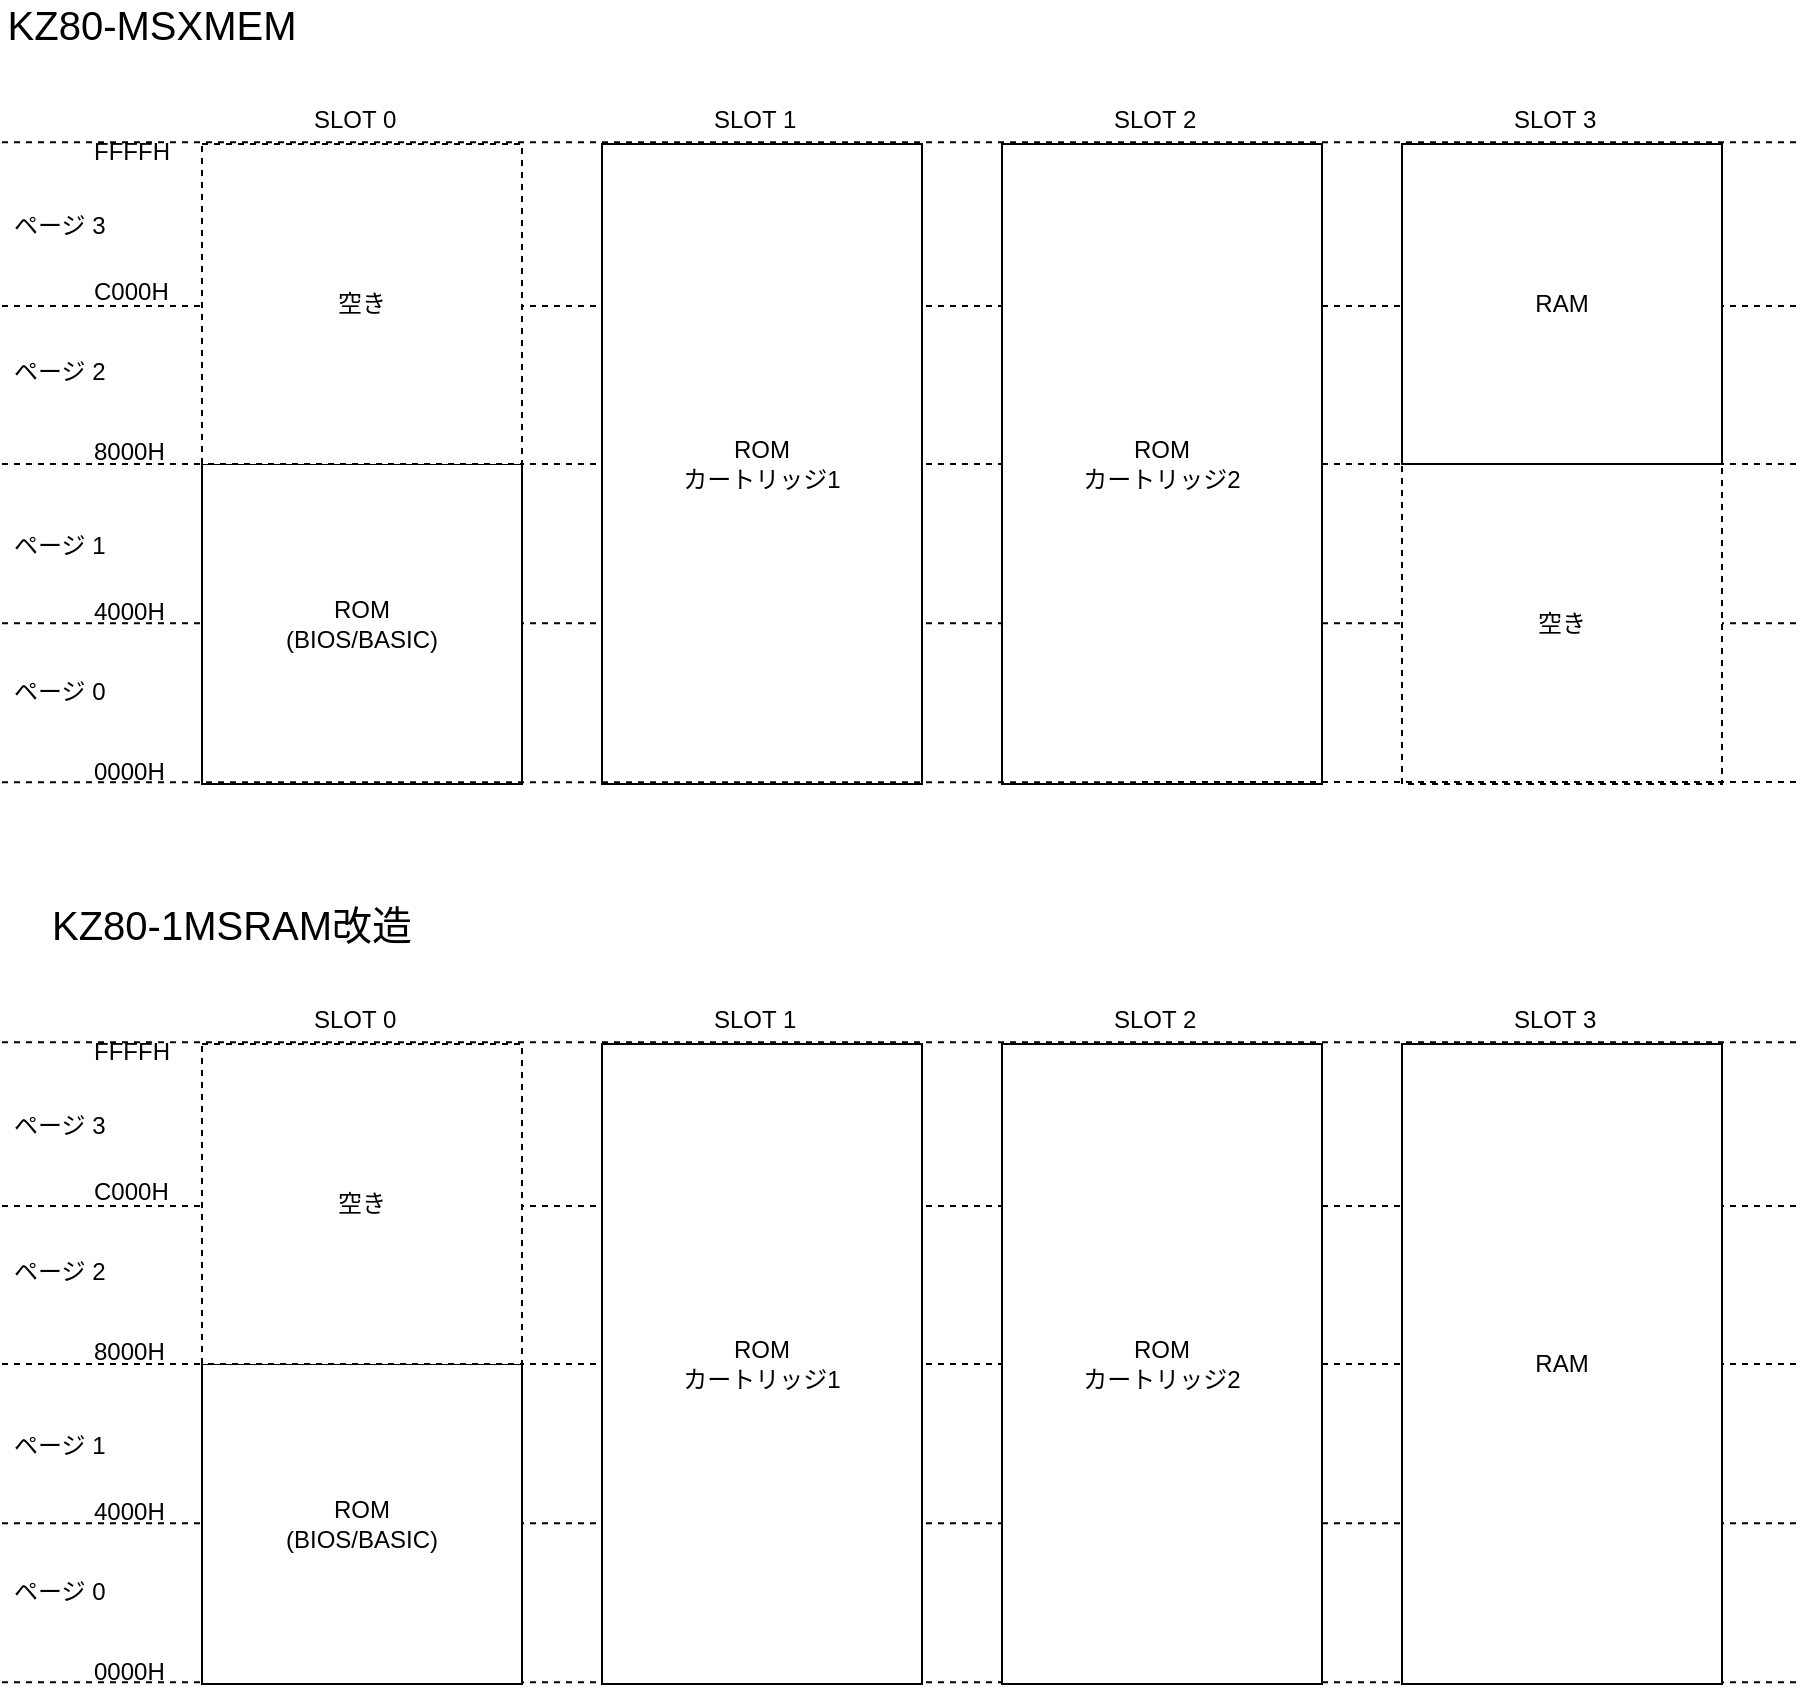 <mxfile version="14.6.13" type="device"><diagram id="PxelEw0SwmVIcP1dKKk-" name="ページ1"><mxGraphModel dx="1141" dy="778" grid="1" gridSize="10" guides="1" tooltips="1" connect="1" arrows="1" fold="1" page="1" pageScale="1" pageWidth="827" pageHeight="1169" math="0" shadow="0"><root><mxCell id="0"/><mxCell id="1" parent="0"/><mxCell id="4TON3d-EJ5jTJHoyhZop-21" value="" style="endArrow=none;dashed=1;html=1;" parent="1" edge="1"><mxGeometry width="50" height="50" relative="1" as="geometry"><mxPoint x="60" y="281" as="sourcePoint"/><mxPoint x="960" y="281" as="targetPoint"/></mxGeometry></mxCell><mxCell id="4TON3d-EJ5jTJHoyhZop-22" value="" style="endArrow=none;dashed=1;html=1;" parent="1" edge="1"><mxGeometry width="50" height="50" relative="1" as="geometry"><mxPoint x="60" y="199.17" as="sourcePoint"/><mxPoint x="960" y="199.17" as="targetPoint"/></mxGeometry></mxCell><mxCell id="4TON3d-EJ5jTJHoyhZop-23" value="" style="endArrow=none;dashed=1;html=1;" parent="1" edge="1"><mxGeometry width="50" height="50" relative="1" as="geometry"><mxPoint x="60" y="360.0" as="sourcePoint"/><mxPoint x="960" y="360.0" as="targetPoint"/></mxGeometry></mxCell><mxCell id="4TON3d-EJ5jTJHoyhZop-24" value="" style="endArrow=none;dashed=1;html=1;" parent="1" edge="1"><mxGeometry width="50" height="50" relative="1" as="geometry"><mxPoint x="60" y="439.58" as="sourcePoint"/><mxPoint x="960" y="439.58" as="targetPoint"/></mxGeometry></mxCell><mxCell id="4TON3d-EJ5jTJHoyhZop-2" value="ROM&lt;br&gt;(BIOS/BASIC)" style="rounded=0;whiteSpace=wrap;html=1;" parent="1" vertex="1"><mxGeometry x="160" y="360" width="160" height="160" as="geometry"/></mxCell><mxCell id="4TON3d-EJ5jTJHoyhZop-5" value="ROM&lt;br&gt;カートリッジ1" style="rounded=0;whiteSpace=wrap;html=1;" parent="1" vertex="1"><mxGeometry x="360" y="200" width="160" height="320" as="geometry"/></mxCell><mxCell id="4TON3d-EJ5jTJHoyhZop-6" value="ROM&lt;br&gt;カートリッジ2" style="rounded=0;whiteSpace=wrap;html=1;" parent="1" vertex="1"><mxGeometry x="560" y="200" width="160" height="320" as="geometry"/></mxCell><mxCell id="4TON3d-EJ5jTJHoyhZop-7" value="空き" style="rounded=0;whiteSpace=wrap;html=1;dashed=1;" parent="1" vertex="1"><mxGeometry x="760" y="360" width="160" height="160" as="geometry"/></mxCell><mxCell id="4TON3d-EJ5jTJHoyhZop-8" value="SLOT 0" style="text;strokeColor=none;fillColor=none;align=left;verticalAlign=top;spacingLeft=4;spacingRight=4;overflow=hidden;rotatable=0;points=[[0,0.5],[1,0.5]];portConstraint=eastwest;dashed=1;" parent="1" vertex="1"><mxGeometry x="210" y="174" width="60" height="26" as="geometry"/></mxCell><mxCell id="4TON3d-EJ5jTJHoyhZop-9" value="SLOT 1" style="text;strokeColor=none;fillColor=none;align=left;verticalAlign=top;spacingLeft=4;spacingRight=4;overflow=hidden;rotatable=0;points=[[0,0.5],[1,0.5]];portConstraint=eastwest;dashed=1;" parent="1" vertex="1"><mxGeometry x="410" y="174" width="60" height="26" as="geometry"/></mxCell><mxCell id="4TON3d-EJ5jTJHoyhZop-10" value="SLOT 2" style="text;strokeColor=none;fillColor=none;align=left;verticalAlign=top;spacingLeft=4;spacingRight=4;overflow=hidden;rotatable=0;points=[[0,0.5],[1,0.5]];portConstraint=eastwest;dashed=1;" parent="1" vertex="1"><mxGeometry x="610" y="174" width="60" height="26" as="geometry"/></mxCell><mxCell id="4TON3d-EJ5jTJHoyhZop-11" value="SLOT 3" style="text;strokeColor=none;fillColor=none;align=left;verticalAlign=top;spacingLeft=4;spacingRight=4;overflow=hidden;rotatable=0;points=[[0,0.5],[1,0.5]];portConstraint=eastwest;dashed=1;" parent="1" vertex="1"><mxGeometry x="810" y="174" width="60" height="26" as="geometry"/></mxCell><mxCell id="4TON3d-EJ5jTJHoyhZop-12" value="0000H" style="text;strokeColor=none;fillColor=none;align=left;verticalAlign=top;spacingLeft=4;spacingRight=4;overflow=hidden;rotatable=0;points=[[0,0.5],[1,0.5]];portConstraint=eastwest;dashed=1;" parent="1" vertex="1"><mxGeometry x="100" y="500" width="60" height="26" as="geometry"/></mxCell><mxCell id="4TON3d-EJ5jTJHoyhZop-13" value="4000H" style="text;strokeColor=none;fillColor=none;align=left;verticalAlign=top;spacingLeft=4;spacingRight=4;overflow=hidden;rotatable=0;points=[[0,0.5],[1,0.5]];portConstraint=eastwest;dashed=1;" parent="1" vertex="1"><mxGeometry x="100" y="420" width="60" height="26" as="geometry"/></mxCell><mxCell id="4TON3d-EJ5jTJHoyhZop-14" value="8000H" style="text;strokeColor=none;fillColor=none;align=left;verticalAlign=top;spacingLeft=4;spacingRight=4;overflow=hidden;rotatable=0;points=[[0,0.5],[1,0.5]];portConstraint=eastwest;dashed=1;" parent="1" vertex="1"><mxGeometry x="100" y="340" width="60" height="26" as="geometry"/></mxCell><mxCell id="4TON3d-EJ5jTJHoyhZop-15" value="C000H" style="text;strokeColor=none;fillColor=none;align=left;verticalAlign=top;spacingLeft=4;spacingRight=4;overflow=hidden;rotatable=0;points=[[0,0.5],[1,0.5]];portConstraint=eastwest;dashed=1;" parent="1" vertex="1"><mxGeometry x="100" y="260" width="60" height="26" as="geometry"/></mxCell><mxCell id="4TON3d-EJ5jTJHoyhZop-16" value="FFFFH" style="text;strokeColor=none;fillColor=none;align=left;verticalAlign=top;spacingLeft=4;spacingRight=4;overflow=hidden;rotatable=0;points=[[0,0.5],[1,0.5]];portConstraint=eastwest;dashed=1;" parent="1" vertex="1"><mxGeometry x="100" y="190" width="60" height="26" as="geometry"/></mxCell><mxCell id="4TON3d-EJ5jTJHoyhZop-17" value="ページ 0" style="text;strokeColor=none;fillColor=none;align=left;verticalAlign=top;spacingLeft=4;spacingRight=4;overflow=hidden;rotatable=0;points=[[0,0.5],[1,0.5]];portConstraint=eastwest;dashed=1;" parent="1" vertex="1"><mxGeometry x="60" y="460" width="60" height="26" as="geometry"/></mxCell><mxCell id="4TON3d-EJ5jTJHoyhZop-18" value="ページ 1" style="text;strokeColor=none;fillColor=none;align=left;verticalAlign=top;spacingLeft=4;spacingRight=4;overflow=hidden;rotatable=0;points=[[0,0.5],[1,0.5]];portConstraint=eastwest;dashed=1;" parent="1" vertex="1"><mxGeometry x="60" y="387" width="60" height="26" as="geometry"/></mxCell><mxCell id="4TON3d-EJ5jTJHoyhZop-19" value="ページ 2" style="text;strokeColor=none;fillColor=none;align=left;verticalAlign=top;spacingLeft=4;spacingRight=4;overflow=hidden;rotatable=0;points=[[0,0.5],[1,0.5]];portConstraint=eastwest;dashed=1;" parent="1" vertex="1"><mxGeometry x="60" y="300" width="60" height="26" as="geometry"/></mxCell><mxCell id="4TON3d-EJ5jTJHoyhZop-20" value="ページ 3" style="text;strokeColor=none;fillColor=none;align=left;verticalAlign=top;spacingLeft=4;spacingRight=4;overflow=hidden;rotatable=0;points=[[0,0.5],[1,0.5]];portConstraint=eastwest;dashed=1;" parent="1" vertex="1"><mxGeometry x="60" y="227" width="60" height="26" as="geometry"/></mxCell><mxCell id="4TON3d-EJ5jTJHoyhZop-28" value="KZ80-MSXMEM" style="text;html=1;strokeColor=none;fillColor=none;align=center;verticalAlign=middle;whiteSpace=wrap;rounded=0;dashed=1;fontSize=20;" parent="1" vertex="1"><mxGeometry x="60" y="130" width="150" height="20" as="geometry"/></mxCell><mxCell id="4TON3d-EJ5jTJHoyhZop-29" value="" style="endArrow=none;dashed=1;html=1;" parent="1" edge="1"><mxGeometry width="50" height="50" relative="1" as="geometry"><mxPoint x="60" y="731" as="sourcePoint"/><mxPoint x="960" y="731" as="targetPoint"/></mxGeometry></mxCell><mxCell id="4TON3d-EJ5jTJHoyhZop-30" value="" style="endArrow=none;dashed=1;html=1;" parent="1" edge="1"><mxGeometry width="50" height="50" relative="1" as="geometry"><mxPoint x="60" y="649.17" as="sourcePoint"/><mxPoint x="960" y="649.17" as="targetPoint"/></mxGeometry></mxCell><mxCell id="4TON3d-EJ5jTJHoyhZop-31" value="" style="endArrow=none;dashed=1;html=1;" parent="1" edge="1"><mxGeometry width="50" height="50" relative="1" as="geometry"><mxPoint x="60" y="810.0" as="sourcePoint"/><mxPoint x="960" y="810.0" as="targetPoint"/></mxGeometry></mxCell><mxCell id="4TON3d-EJ5jTJHoyhZop-32" value="" style="endArrow=none;dashed=1;html=1;" parent="1" edge="1"><mxGeometry width="50" height="50" relative="1" as="geometry"><mxPoint x="60" y="889.58" as="sourcePoint"/><mxPoint x="960" y="889.58" as="targetPoint"/></mxGeometry></mxCell><mxCell id="4TON3d-EJ5jTJHoyhZop-33" value="" style="endArrow=none;dashed=1;html=1;" parent="1" edge="1"><mxGeometry width="50" height="50" relative="1" as="geometry"><mxPoint x="60" y="969.17" as="sourcePoint"/><mxPoint x="960" y="969.17" as="targetPoint"/></mxGeometry></mxCell><mxCell id="4TON3d-EJ5jTJHoyhZop-34" value="RAM" style="rounded=0;whiteSpace=wrap;html=1;" parent="1" vertex="1"><mxGeometry x="760" y="650" width="160" height="320" as="geometry"/></mxCell><mxCell id="4TON3d-EJ5jTJHoyhZop-35" value="ROM&lt;br&gt;(BIOS/BASIC)" style="rounded=0;whiteSpace=wrap;html=1;" parent="1" vertex="1"><mxGeometry x="160" y="810" width="160" height="160" as="geometry"/></mxCell><mxCell id="4TON3d-EJ5jTJHoyhZop-36" value="ROM&lt;br&gt;カートリッジ1" style="rounded=0;whiteSpace=wrap;html=1;" parent="1" vertex="1"><mxGeometry x="360" y="650" width="160" height="320" as="geometry"/></mxCell><mxCell id="4TON3d-EJ5jTJHoyhZop-37" value="ROM&lt;br&gt;カートリッジ2" style="rounded=0;whiteSpace=wrap;html=1;" parent="1" vertex="1"><mxGeometry x="560" y="650" width="160" height="320" as="geometry"/></mxCell><mxCell id="4TON3d-EJ5jTJHoyhZop-38" value="空き" style="rounded=0;whiteSpace=wrap;html=1;dashed=1;" parent="1" vertex="1"><mxGeometry x="160" y="650" width="160" height="160" as="geometry"/></mxCell><mxCell id="4TON3d-EJ5jTJHoyhZop-39" value="SLOT 0" style="text;strokeColor=none;fillColor=none;align=left;verticalAlign=top;spacingLeft=4;spacingRight=4;overflow=hidden;rotatable=0;points=[[0,0.5],[1,0.5]];portConstraint=eastwest;dashed=1;" parent="1" vertex="1"><mxGeometry x="210" y="624" width="60" height="26" as="geometry"/></mxCell><mxCell id="4TON3d-EJ5jTJHoyhZop-40" value="SLOT 1" style="text;strokeColor=none;fillColor=none;align=left;verticalAlign=top;spacingLeft=4;spacingRight=4;overflow=hidden;rotatable=0;points=[[0,0.5],[1,0.5]];portConstraint=eastwest;dashed=1;" parent="1" vertex="1"><mxGeometry x="410" y="624" width="60" height="26" as="geometry"/></mxCell><mxCell id="4TON3d-EJ5jTJHoyhZop-41" value="SLOT 2" style="text;strokeColor=none;fillColor=none;align=left;verticalAlign=top;spacingLeft=4;spacingRight=4;overflow=hidden;rotatable=0;points=[[0,0.5],[1,0.5]];portConstraint=eastwest;dashed=1;" parent="1" vertex="1"><mxGeometry x="610" y="624" width="60" height="26" as="geometry"/></mxCell><mxCell id="4TON3d-EJ5jTJHoyhZop-42" value="SLOT 3" style="text;strokeColor=none;fillColor=none;align=left;verticalAlign=top;spacingLeft=4;spacingRight=4;overflow=hidden;rotatable=0;points=[[0,0.5],[1,0.5]];portConstraint=eastwest;dashed=1;" parent="1" vertex="1"><mxGeometry x="810" y="624" width="60" height="26" as="geometry"/></mxCell><mxCell id="4TON3d-EJ5jTJHoyhZop-43" value="0000H" style="text;strokeColor=none;fillColor=none;align=left;verticalAlign=top;spacingLeft=4;spacingRight=4;overflow=hidden;rotatable=0;points=[[0,0.5],[1,0.5]];portConstraint=eastwest;dashed=1;" parent="1" vertex="1"><mxGeometry x="100" y="950" width="60" height="26" as="geometry"/></mxCell><mxCell id="4TON3d-EJ5jTJHoyhZop-44" value="4000H" style="text;strokeColor=none;fillColor=none;align=left;verticalAlign=top;spacingLeft=4;spacingRight=4;overflow=hidden;rotatable=0;points=[[0,0.5],[1,0.5]];portConstraint=eastwest;dashed=1;" parent="1" vertex="1"><mxGeometry x="100" y="870" width="60" height="26" as="geometry"/></mxCell><mxCell id="4TON3d-EJ5jTJHoyhZop-45" value="8000H" style="text;strokeColor=none;fillColor=none;align=left;verticalAlign=top;spacingLeft=4;spacingRight=4;overflow=hidden;rotatable=0;points=[[0,0.5],[1,0.5]];portConstraint=eastwest;dashed=1;" parent="1" vertex="1"><mxGeometry x="100" y="790" width="60" height="26" as="geometry"/></mxCell><mxCell id="4TON3d-EJ5jTJHoyhZop-46" value="C000H" style="text;strokeColor=none;fillColor=none;align=left;verticalAlign=top;spacingLeft=4;spacingRight=4;overflow=hidden;rotatable=0;points=[[0,0.5],[1,0.5]];portConstraint=eastwest;dashed=1;" parent="1" vertex="1"><mxGeometry x="100" y="710" width="60" height="26" as="geometry"/></mxCell><mxCell id="4TON3d-EJ5jTJHoyhZop-47" value="FFFFH" style="text;strokeColor=none;fillColor=none;align=left;verticalAlign=top;spacingLeft=4;spacingRight=4;overflow=hidden;rotatable=0;points=[[0,0.5],[1,0.5]];portConstraint=eastwest;dashed=1;" parent="1" vertex="1"><mxGeometry x="100" y="640" width="60" height="26" as="geometry"/></mxCell><mxCell id="4TON3d-EJ5jTJHoyhZop-48" value="ページ 0" style="text;strokeColor=none;fillColor=none;align=left;verticalAlign=top;spacingLeft=4;spacingRight=4;overflow=hidden;rotatable=0;points=[[0,0.5],[1,0.5]];portConstraint=eastwest;dashed=1;" parent="1" vertex="1"><mxGeometry x="60" y="910" width="60" height="26" as="geometry"/></mxCell><mxCell id="4TON3d-EJ5jTJHoyhZop-49" value="ページ 1" style="text;strokeColor=none;fillColor=none;align=left;verticalAlign=top;spacingLeft=4;spacingRight=4;overflow=hidden;rotatable=0;points=[[0,0.5],[1,0.5]];portConstraint=eastwest;dashed=1;" parent="1" vertex="1"><mxGeometry x="60" y="837" width="60" height="26" as="geometry"/></mxCell><mxCell id="4TON3d-EJ5jTJHoyhZop-50" value="ページ 2" style="text;strokeColor=none;fillColor=none;align=left;verticalAlign=top;spacingLeft=4;spacingRight=4;overflow=hidden;rotatable=0;points=[[0,0.5],[1,0.5]];portConstraint=eastwest;dashed=1;" parent="1" vertex="1"><mxGeometry x="60" y="750" width="60" height="26" as="geometry"/></mxCell><mxCell id="4TON3d-EJ5jTJHoyhZop-51" value="ページ 3" style="text;strokeColor=none;fillColor=none;align=left;verticalAlign=top;spacingLeft=4;spacingRight=4;overflow=hidden;rotatable=0;points=[[0,0.5],[1,0.5]];portConstraint=eastwest;dashed=1;" parent="1" vertex="1"><mxGeometry x="60" y="677" width="60" height="26" as="geometry"/></mxCell><mxCell id="4TON3d-EJ5jTJHoyhZop-52" value="KZ80-1MSRAM改造" style="text;html=1;strokeColor=none;fillColor=none;align=center;verticalAlign=middle;whiteSpace=wrap;rounded=0;dashed=1;fontSize=20;" parent="1" vertex="1"><mxGeometry x="60" y="580" width="230" height="20" as="geometry"/></mxCell><mxCell id="4TON3d-EJ5jTJHoyhZop-1" value="RAM" style="rounded=0;whiteSpace=wrap;html=1;" parent="1" vertex="1"><mxGeometry x="760" y="200" width="160" height="160" as="geometry"/></mxCell><mxCell id="oB_m70EUswxLwWaL0f7v-1" value="" style="endArrow=none;dashed=1;html=1;" edge="1" parent="1"><mxGeometry width="50" height="50" relative="1" as="geometry"><mxPoint x="60" y="519.17" as="sourcePoint"/><mxPoint x="960" y="519" as="targetPoint"/></mxGeometry></mxCell><mxCell id="oB_m70EUswxLwWaL0f7v-2" value="空き" style="rounded=0;whiteSpace=wrap;html=1;dashed=1;" vertex="1" parent="1"><mxGeometry x="160" y="200" width="160" height="160" as="geometry"/></mxCell></root></mxGraphModel></diagram></mxfile>